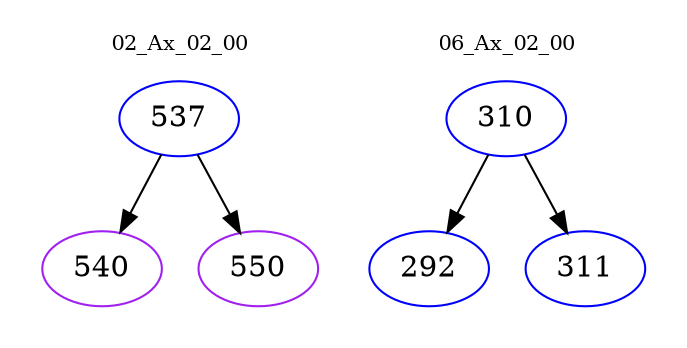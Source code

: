 digraph{
subgraph cluster_0 {
color = white
label = "02_Ax_02_00";
fontsize=10;
T0_537 [label="537", color="blue"]
T0_537 -> T0_540 [color="black"]
T0_540 [label="540", color="purple"]
T0_537 -> T0_550 [color="black"]
T0_550 [label="550", color="purple"]
}
subgraph cluster_1 {
color = white
label = "06_Ax_02_00";
fontsize=10;
T1_310 [label="310", color="blue"]
T1_310 -> T1_292 [color="black"]
T1_292 [label="292", color="blue"]
T1_310 -> T1_311 [color="black"]
T1_311 [label="311", color="blue"]
}
}
